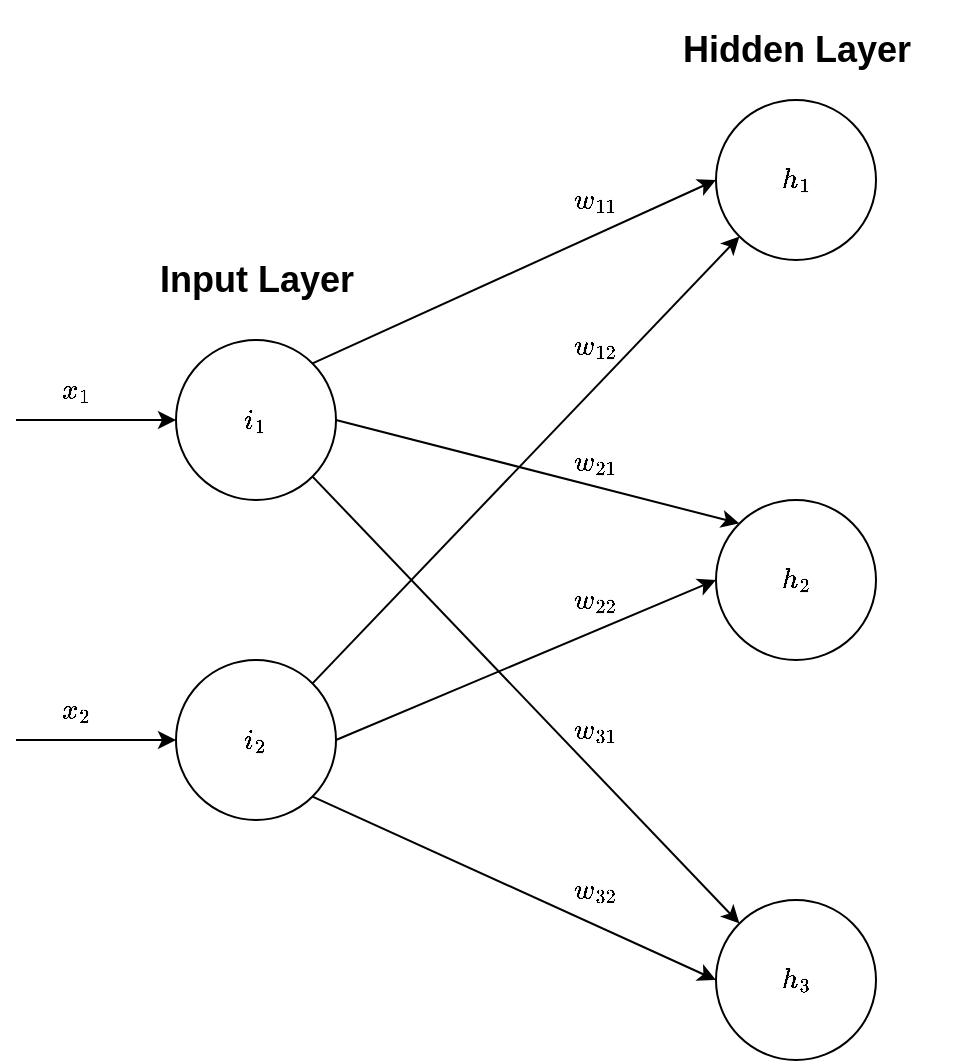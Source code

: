<mxfile version="20.5.1" type="github">
  <diagram id="Rop7i6dLNeZgeTof43fC" name="Seite-1">
    <mxGraphModel dx="2377" dy="2004" grid="1" gridSize="10" guides="1" tooltips="1" connect="1" arrows="1" fold="1" page="1" pageScale="1" pageWidth="827" pageHeight="1169" math="1" shadow="0">
      <root>
        <mxCell id="0" />
        <mxCell id="1" parent="0" />
        <mxCell id="P1NWaYyS0jE01K3hE17n-1" value="$$i_1$$" style="ellipse;whiteSpace=wrap;html=1;aspect=fixed;" parent="1" vertex="1">
          <mxGeometry x="80" y="160" width="80" height="80" as="geometry" />
        </mxCell>
        <mxCell id="P1NWaYyS0jE01K3hE17n-2" value="$$i_2$$" style="ellipse;whiteSpace=wrap;html=1;aspect=fixed;" parent="1" vertex="1">
          <mxGeometry x="80" y="320" width="80" height="80" as="geometry" />
        </mxCell>
        <mxCell id="P1NWaYyS0jE01K3hE17n-4" value="$$h_1$$" style="ellipse;whiteSpace=wrap;html=1;aspect=fixed;" parent="1" vertex="1">
          <mxGeometry x="350" y="40" width="80" height="80" as="geometry" />
        </mxCell>
        <mxCell id="P1NWaYyS0jE01K3hE17n-5" value="$$h_2$$" style="ellipse;whiteSpace=wrap;html=1;aspect=fixed;" parent="1" vertex="1">
          <mxGeometry x="350" y="240" width="80" height="80" as="geometry" />
        </mxCell>
        <mxCell id="P1NWaYyS0jE01K3hE17n-6" value="$$h_3$$" style="ellipse;whiteSpace=wrap;html=1;aspect=fixed;" parent="1" vertex="1">
          <mxGeometry x="350" y="440" width="80" height="80" as="geometry" />
        </mxCell>
        <mxCell id="P1NWaYyS0jE01K3hE17n-7" value="" style="endArrow=classic;html=1;rounded=0;exitX=1;exitY=0;exitDx=0;exitDy=0;entryX=0;entryY=0.5;entryDx=0;entryDy=0;" parent="1" source="P1NWaYyS0jE01K3hE17n-1" target="P1NWaYyS0jE01K3hE17n-4" edge="1">
          <mxGeometry width="50" height="50" relative="1" as="geometry">
            <mxPoint x="390" y="450" as="sourcePoint" />
            <mxPoint x="440" y="400" as="targetPoint" />
          </mxGeometry>
        </mxCell>
        <mxCell id="P1NWaYyS0jE01K3hE17n-8" value="" style="endArrow=classic;html=1;rounded=0;exitX=1;exitY=0.5;exitDx=0;exitDy=0;entryX=0;entryY=0;entryDx=0;entryDy=0;" parent="1" source="P1NWaYyS0jE01K3hE17n-1" target="P1NWaYyS0jE01K3hE17n-5" edge="1">
          <mxGeometry width="50" height="50" relative="1" as="geometry">
            <mxPoint x="390" y="450" as="sourcePoint" />
            <mxPoint x="440" y="400" as="targetPoint" />
          </mxGeometry>
        </mxCell>
        <mxCell id="P1NWaYyS0jE01K3hE17n-9" value="" style="endArrow=classic;html=1;rounded=0;exitX=1;exitY=1;exitDx=0;exitDy=0;entryX=0;entryY=0;entryDx=0;entryDy=0;" parent="1" source="P1NWaYyS0jE01K3hE17n-1" target="P1NWaYyS0jE01K3hE17n-6" edge="1">
          <mxGeometry width="50" height="50" relative="1" as="geometry">
            <mxPoint x="390" y="450" as="sourcePoint" />
            <mxPoint x="440" y="400" as="targetPoint" />
          </mxGeometry>
        </mxCell>
        <mxCell id="P1NWaYyS0jE01K3hE17n-10" value="" style="endArrow=classic;html=1;rounded=0;exitX=1;exitY=0;exitDx=0;exitDy=0;entryX=0;entryY=1;entryDx=0;entryDy=0;" parent="1" source="P1NWaYyS0jE01K3hE17n-2" target="P1NWaYyS0jE01K3hE17n-4" edge="1">
          <mxGeometry width="50" height="50" relative="1" as="geometry">
            <mxPoint x="390" y="450" as="sourcePoint" />
            <mxPoint x="440" y="400" as="targetPoint" />
          </mxGeometry>
        </mxCell>
        <mxCell id="P1NWaYyS0jE01K3hE17n-11" value="" style="endArrow=classic;html=1;rounded=0;exitX=1;exitY=0.5;exitDx=0;exitDy=0;entryX=0;entryY=0.5;entryDx=0;entryDy=0;" parent="1" source="P1NWaYyS0jE01K3hE17n-2" target="P1NWaYyS0jE01K3hE17n-5" edge="1">
          <mxGeometry width="50" height="50" relative="1" as="geometry">
            <mxPoint x="390" y="450" as="sourcePoint" />
            <mxPoint x="440" y="400" as="targetPoint" />
          </mxGeometry>
        </mxCell>
        <mxCell id="P1NWaYyS0jE01K3hE17n-12" value="" style="endArrow=classic;html=1;rounded=0;exitX=1;exitY=1;exitDx=0;exitDy=0;entryX=0;entryY=0.5;entryDx=0;entryDy=0;" parent="1" source="P1NWaYyS0jE01K3hE17n-2" target="P1NWaYyS0jE01K3hE17n-6" edge="1">
          <mxGeometry width="50" height="50" relative="1" as="geometry">
            <mxPoint x="390" y="450" as="sourcePoint" />
            <mxPoint x="440" y="400" as="targetPoint" />
          </mxGeometry>
        </mxCell>
        <mxCell id="P1NWaYyS0jE01K3hE17n-13" value="" style="endArrow=classic;html=1;rounded=0;" parent="1" edge="1">
          <mxGeometry width="50" height="50" relative="1" as="geometry">
            <mxPoint y="360" as="sourcePoint" />
            <mxPoint x="80" y="360" as="targetPoint" />
          </mxGeometry>
        </mxCell>
        <mxCell id="P1NWaYyS0jE01K3hE17n-14" value="" style="endArrow=classic;html=1;rounded=0;entryX=0;entryY=0.5;entryDx=0;entryDy=0;" parent="1" target="P1NWaYyS0jE01K3hE17n-1" edge="1">
          <mxGeometry width="50" height="50" relative="1" as="geometry">
            <mxPoint y="200" as="sourcePoint" />
            <mxPoint x="440" y="400" as="targetPoint" />
          </mxGeometry>
        </mxCell>
        <mxCell id="P1NWaYyS0jE01K3hE17n-15" value="&lt;b&gt;&lt;font style=&quot;font-size: 18px;&quot;&gt;Input Layer&lt;/font&gt;&lt;/b&gt;" style="text;html=1;strokeColor=none;fillColor=none;align=center;verticalAlign=middle;whiteSpace=wrap;rounded=0;" parent="1" vertex="1">
          <mxGeometry x="62.5" y="105" width="115" height="50" as="geometry" />
        </mxCell>
        <mxCell id="P1NWaYyS0jE01K3hE17n-16" value="&lt;b&gt;&lt;font style=&quot;font-size: 18px;&quot;&gt;Hidden Layer&lt;/font&gt;&lt;/b&gt;" style="text;html=1;strokeColor=none;fillColor=none;align=center;verticalAlign=middle;whiteSpace=wrap;rounded=0;" parent="1" vertex="1">
          <mxGeometry x="308.75" y="-10" width="162.5" height="50" as="geometry" />
        </mxCell>
        <mxCell id="P1NWaYyS0jE01K3hE17n-17" value="$$x_1$$" style="text;html=1;strokeColor=none;fillColor=none;align=center;verticalAlign=middle;whiteSpace=wrap;rounded=0;" parent="1" vertex="1">
          <mxGeometry y="170" width="60" height="30" as="geometry" />
        </mxCell>
        <mxCell id="P1NWaYyS0jE01K3hE17n-18" value="$$x_2$$" style="text;html=1;strokeColor=none;fillColor=none;align=center;verticalAlign=middle;whiteSpace=wrap;rounded=0;" parent="1" vertex="1">
          <mxGeometry y="330" width="60" height="30" as="geometry" />
        </mxCell>
        <mxCell id="P1NWaYyS0jE01K3hE17n-19" value="$$w_{11}$$" style="text;html=1;strokeColor=none;fillColor=none;align=center;verticalAlign=middle;whiteSpace=wrap;rounded=0;" parent="1" vertex="1">
          <mxGeometry x="260" y="75" width="60" height="30" as="geometry" />
        </mxCell>
        <mxCell id="P1NWaYyS0jE01K3hE17n-21" value="$$w_{21}$$" style="text;html=1;strokeColor=none;fillColor=none;align=center;verticalAlign=middle;whiteSpace=wrap;rounded=0;" parent="1" vertex="1">
          <mxGeometry x="260" y="206" width="60" height="30" as="geometry" />
        </mxCell>
        <mxCell id="P1NWaYyS0jE01K3hE17n-22" value="$$w_{31}$$" style="text;html=1;strokeColor=none;fillColor=none;align=center;verticalAlign=middle;whiteSpace=wrap;rounded=0;" parent="1" vertex="1">
          <mxGeometry x="260" y="340" width="60" height="30" as="geometry" />
        </mxCell>
        <mxCell id="P1NWaYyS0jE01K3hE17n-23" value="$$w_{12}$$" style="text;html=1;strokeColor=none;fillColor=none;align=center;verticalAlign=middle;whiteSpace=wrap;rounded=0;" parent="1" vertex="1">
          <mxGeometry x="260" y="148" width="60" height="30" as="geometry" />
        </mxCell>
        <mxCell id="P1NWaYyS0jE01K3hE17n-24" value="$$w_{22}$$" style="text;html=1;strokeColor=none;fillColor=none;align=center;verticalAlign=middle;whiteSpace=wrap;rounded=0;" parent="1" vertex="1">
          <mxGeometry x="260" y="275" width="60" height="30" as="geometry" />
        </mxCell>
        <mxCell id="P1NWaYyS0jE01K3hE17n-25" value="$$w_{32}$$" style="text;html=1;strokeColor=none;fillColor=none;align=center;verticalAlign=middle;whiteSpace=wrap;rounded=0;" parent="1" vertex="1">
          <mxGeometry x="260" y="420" width="60" height="30" as="geometry" />
        </mxCell>
      </root>
    </mxGraphModel>
  </diagram>
</mxfile>
